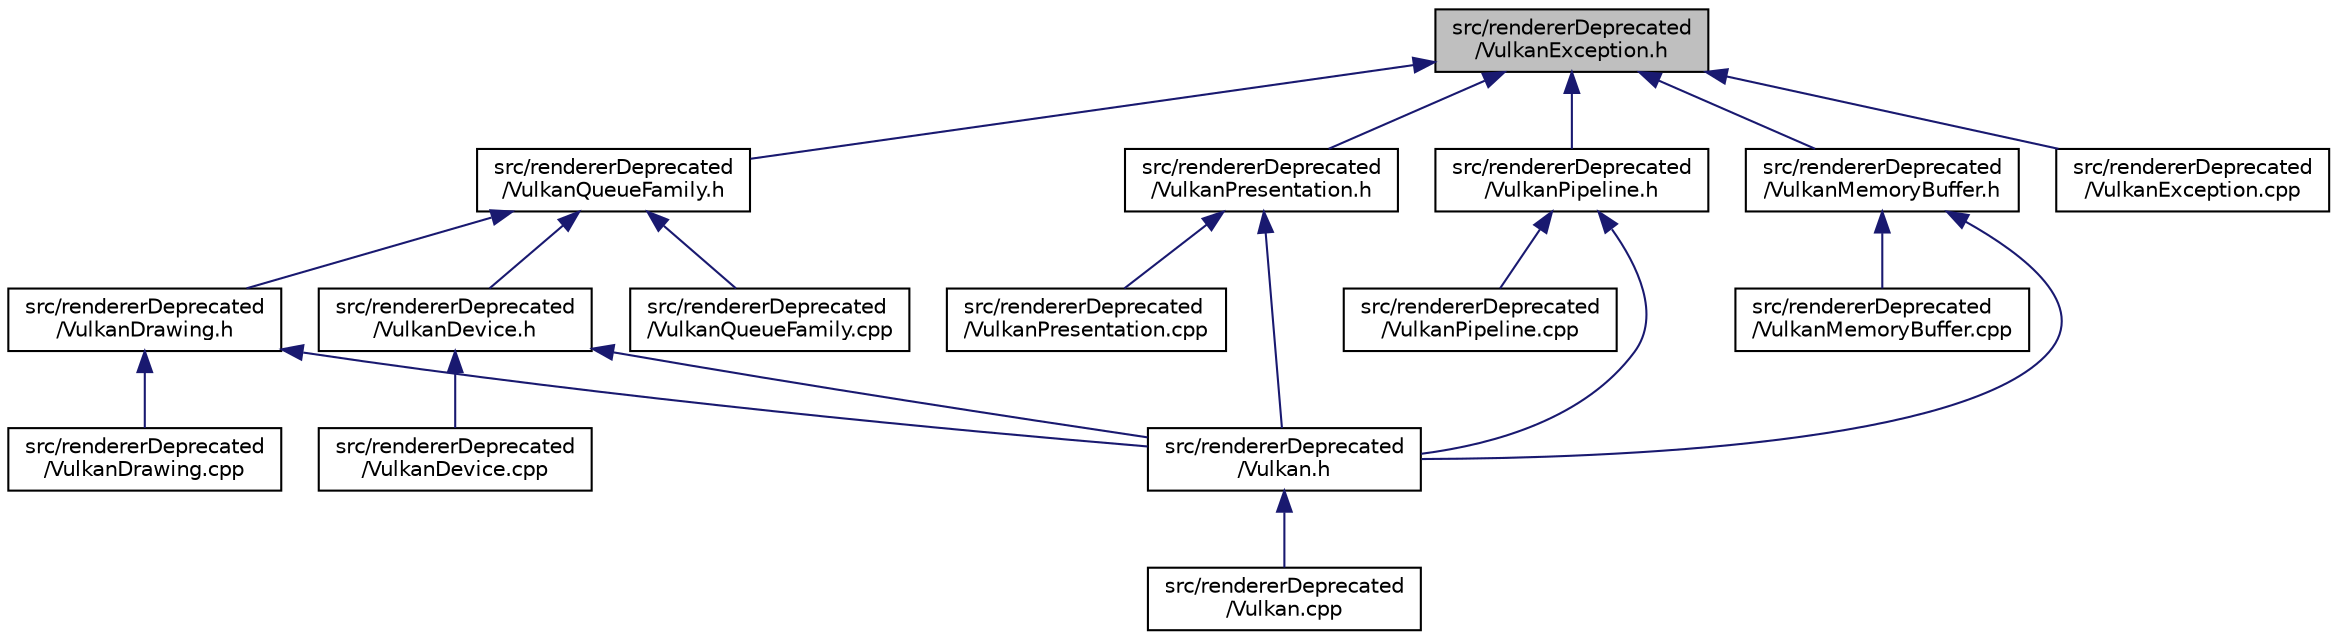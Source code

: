 digraph "src/rendererDeprecated/VulkanException.h"
{
 // LATEX_PDF_SIZE
  edge [fontname="Helvetica",fontsize="10",labelfontname="Helvetica",labelfontsize="10"];
  node [fontname="Helvetica",fontsize="10",shape=record];
  Node1 [label="src/rendererDeprecated\l/VulkanException.h",height=0.2,width=0.4,color="black", fillcolor="grey75", style="filled", fontcolor="black",tooltip=" "];
  Node1 -> Node2 [dir="back",color="midnightblue",fontsize="10",style="solid"];
  Node2 [label="src/rendererDeprecated\l/VulkanQueueFamily.h",height=0.2,width=0.4,color="black", fillcolor="white", style="filled",URL="$_vulkan_queue_family_8h.html",tooltip=" "];
  Node2 -> Node3 [dir="back",color="midnightblue",fontsize="10",style="solid"];
  Node3 [label="src/rendererDeprecated\l/VulkanDevice.h",height=0.2,width=0.4,color="black", fillcolor="white", style="filled",URL="$eprecated_2_vulkan_device_8h.html",tooltip=" "];
  Node3 -> Node4 [dir="back",color="midnightblue",fontsize="10",style="solid"];
  Node4 [label="src/rendererDeprecated\l/Vulkan.h",height=0.2,width=0.4,color="black", fillcolor="white", style="filled",URL="$eprecated_2_vulkan_8h.html",tooltip=" "];
  Node4 -> Node5 [dir="back",color="midnightblue",fontsize="10",style="solid"];
  Node5 [label="src/rendererDeprecated\l/Vulkan.cpp",height=0.2,width=0.4,color="black", fillcolor="white", style="filled",URL="$eprecated_2_vulkan_8cpp.html",tooltip=" "];
  Node3 -> Node6 [dir="back",color="midnightblue",fontsize="10",style="solid"];
  Node6 [label="src/rendererDeprecated\l/VulkanDevice.cpp",height=0.2,width=0.4,color="black", fillcolor="white", style="filled",URL="$eprecated_2_vulkan_device_8cpp.html",tooltip=" "];
  Node2 -> Node7 [dir="back",color="midnightblue",fontsize="10",style="solid"];
  Node7 [label="src/rendererDeprecated\l/VulkanDrawing.h",height=0.2,width=0.4,color="black", fillcolor="white", style="filled",URL="$_vulkan_drawing_8h.html",tooltip=" "];
  Node7 -> Node4 [dir="back",color="midnightblue",fontsize="10",style="solid"];
  Node7 -> Node8 [dir="back",color="midnightblue",fontsize="10",style="solid"];
  Node8 [label="src/rendererDeprecated\l/VulkanDrawing.cpp",height=0.2,width=0.4,color="black", fillcolor="white", style="filled",URL="$_vulkan_drawing_8cpp.html",tooltip=" "];
  Node2 -> Node9 [dir="back",color="midnightblue",fontsize="10",style="solid"];
  Node9 [label="src/rendererDeprecated\l/VulkanQueueFamily.cpp",height=0.2,width=0.4,color="black", fillcolor="white", style="filled",URL="$_vulkan_queue_family_8cpp.html",tooltip=" "];
  Node1 -> Node10 [dir="back",color="midnightblue",fontsize="10",style="solid"];
  Node10 [label="src/rendererDeprecated\l/VulkanPresentation.h",height=0.2,width=0.4,color="black", fillcolor="white", style="filled",URL="$eprecated_2_vulkan_presentation_8h.html",tooltip=" "];
  Node10 -> Node4 [dir="back",color="midnightblue",fontsize="10",style="solid"];
  Node10 -> Node11 [dir="back",color="midnightblue",fontsize="10",style="solid"];
  Node11 [label="src/rendererDeprecated\l/VulkanPresentation.cpp",height=0.2,width=0.4,color="black", fillcolor="white", style="filled",URL="$eprecated_2_vulkan_presentation_8cpp.html",tooltip=" "];
  Node1 -> Node12 [dir="back",color="midnightblue",fontsize="10",style="solid"];
  Node12 [label="src/rendererDeprecated\l/VulkanPipeline.h",height=0.2,width=0.4,color="black", fillcolor="white", style="filled",URL="$eprecated_2_vulkan_pipeline_8h.html",tooltip=" "];
  Node12 -> Node4 [dir="back",color="midnightblue",fontsize="10",style="solid"];
  Node12 -> Node13 [dir="back",color="midnightblue",fontsize="10",style="solid"];
  Node13 [label="src/rendererDeprecated\l/VulkanPipeline.cpp",height=0.2,width=0.4,color="black", fillcolor="white", style="filled",URL="$eprecated_2_vulkan_pipeline_8cpp.html",tooltip=" "];
  Node1 -> Node14 [dir="back",color="midnightblue",fontsize="10",style="solid"];
  Node14 [label="src/rendererDeprecated\l/VulkanMemoryBuffer.h",height=0.2,width=0.4,color="black", fillcolor="white", style="filled",URL="$_vulkan_memory_buffer_8h.html",tooltip=" "];
  Node14 -> Node4 [dir="back",color="midnightblue",fontsize="10",style="solid"];
  Node14 -> Node15 [dir="back",color="midnightblue",fontsize="10",style="solid"];
  Node15 [label="src/rendererDeprecated\l/VulkanMemoryBuffer.cpp",height=0.2,width=0.4,color="black", fillcolor="white", style="filled",URL="$_vulkan_memory_buffer_8cpp.html",tooltip=" "];
  Node1 -> Node16 [dir="back",color="midnightblue",fontsize="10",style="solid"];
  Node16 [label="src/rendererDeprecated\l/VulkanException.cpp",height=0.2,width=0.4,color="black", fillcolor="white", style="filled",URL="$eprecated_2_vulkan_exception_8cpp.html",tooltip=" "];
}
